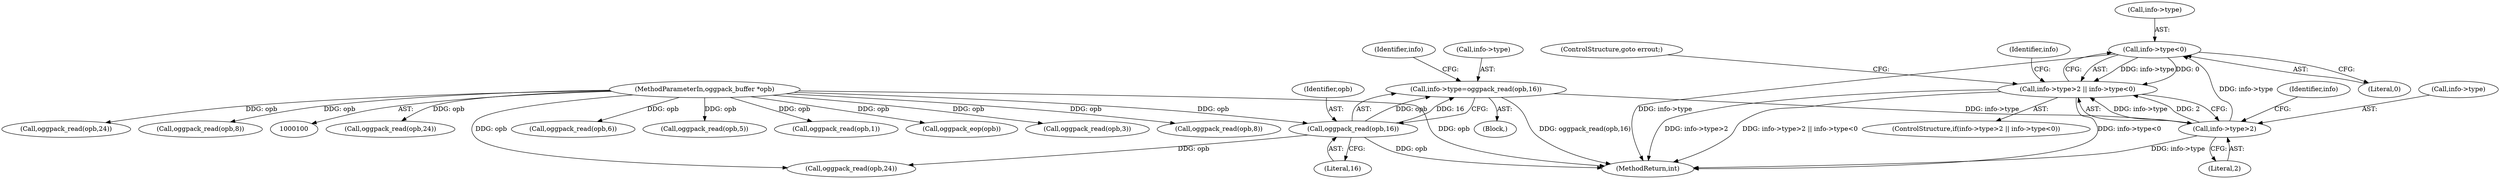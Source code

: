 digraph "0_Android_eeb4e45d5683f88488c083ecf142dc89bc3f0b47_9@pointer" {
"1000135" [label="(Call,info->type<0)"];
"1000130" [label="(Call,info->type>2)"];
"1000121" [label="(Call,info->type=oggpack_read(opb,16))"];
"1000125" [label="(Call,oggpack_read(opb,16))"];
"1000103" [label="(MethodParameterIn,oggpack_buffer *opb)"];
"1000129" [label="(Call,info->type>2 || info->type<0)"];
"1000143" [label="(Identifier,info)"];
"1000137" [label="(Identifier,info)"];
"1000128" [label="(ControlStructure,if(info->type>2 || info->type<0))"];
"1000134" [label="(Literal,2)"];
"1000125" [label="(Call,oggpack_read(opb,16))"];
"1000152" [label="(Call,oggpack_read(opb,24))"];
"1000140" [label="(ControlStructure,goto errout;)"];
"1000145" [label="(Call,oggpack_read(opb,24))"];
"1000129" [label="(Call,info->type>2 || info->type<0)"];
"1000171" [label="(Call,oggpack_read(opb,6))"];
"1000127" [label="(Literal,16)"];
"1000126" [label="(Identifier,opb)"];
"1000130" [label="(Call,info->type>2)"];
"1000248" [label="(Call,oggpack_read(opb,5))"];
"1000135" [label="(Call,info->type<0)"];
"1000103" [label="(MethodParameterIn,oggpack_buffer *opb)"];
"1000121" [label="(Call,info->type=oggpack_read(opb,16))"];
"1000356" [label="(MethodReturn,int)"];
"1000139" [label="(Literal,0)"];
"1000242" [label="(Call,oggpack_read(opb,1))"];
"1000346" [label="(Call,oggpack_eop(opb))"];
"1000238" [label="(Call,oggpack_read(opb,3))"];
"1000297" [label="(Call,oggpack_read(opb,8))"];
"1000132" [label="(Identifier,info)"];
"1000122" [label="(Call,info->type)"];
"1000160" [label="(Call,oggpack_read(opb,24))"];
"1000181" [label="(Call,oggpack_read(opb,8))"];
"1000131" [label="(Call,info->type)"];
"1000104" [label="(Block,)"];
"1000136" [label="(Call,info->type)"];
"1000135" -> "1000129"  [label="AST: "];
"1000135" -> "1000139"  [label="CFG: "];
"1000136" -> "1000135"  [label="AST: "];
"1000139" -> "1000135"  [label="AST: "];
"1000129" -> "1000135"  [label="CFG: "];
"1000135" -> "1000356"  [label="DDG: info->type"];
"1000135" -> "1000129"  [label="DDG: info->type"];
"1000135" -> "1000129"  [label="DDG: 0"];
"1000130" -> "1000135"  [label="DDG: info->type"];
"1000130" -> "1000129"  [label="AST: "];
"1000130" -> "1000134"  [label="CFG: "];
"1000131" -> "1000130"  [label="AST: "];
"1000134" -> "1000130"  [label="AST: "];
"1000137" -> "1000130"  [label="CFG: "];
"1000129" -> "1000130"  [label="CFG: "];
"1000130" -> "1000356"  [label="DDG: info->type"];
"1000130" -> "1000129"  [label="DDG: info->type"];
"1000130" -> "1000129"  [label="DDG: 2"];
"1000121" -> "1000130"  [label="DDG: info->type"];
"1000121" -> "1000104"  [label="AST: "];
"1000121" -> "1000125"  [label="CFG: "];
"1000122" -> "1000121"  [label="AST: "];
"1000125" -> "1000121"  [label="AST: "];
"1000132" -> "1000121"  [label="CFG: "];
"1000121" -> "1000356"  [label="DDG: oggpack_read(opb,16)"];
"1000125" -> "1000121"  [label="DDG: opb"];
"1000125" -> "1000121"  [label="DDG: 16"];
"1000125" -> "1000127"  [label="CFG: "];
"1000126" -> "1000125"  [label="AST: "];
"1000127" -> "1000125"  [label="AST: "];
"1000125" -> "1000356"  [label="DDG: opb"];
"1000103" -> "1000125"  [label="DDG: opb"];
"1000125" -> "1000145"  [label="DDG: opb"];
"1000103" -> "1000100"  [label="AST: "];
"1000103" -> "1000356"  [label="DDG: opb"];
"1000103" -> "1000145"  [label="DDG: opb"];
"1000103" -> "1000152"  [label="DDG: opb"];
"1000103" -> "1000160"  [label="DDG: opb"];
"1000103" -> "1000171"  [label="DDG: opb"];
"1000103" -> "1000181"  [label="DDG: opb"];
"1000103" -> "1000238"  [label="DDG: opb"];
"1000103" -> "1000242"  [label="DDG: opb"];
"1000103" -> "1000248"  [label="DDG: opb"];
"1000103" -> "1000297"  [label="DDG: opb"];
"1000103" -> "1000346"  [label="DDG: opb"];
"1000129" -> "1000128"  [label="AST: "];
"1000140" -> "1000129"  [label="CFG: "];
"1000143" -> "1000129"  [label="CFG: "];
"1000129" -> "1000356"  [label="DDG: info->type>2"];
"1000129" -> "1000356"  [label="DDG: info->type>2 || info->type<0"];
"1000129" -> "1000356"  [label="DDG: info->type<0"];
}

